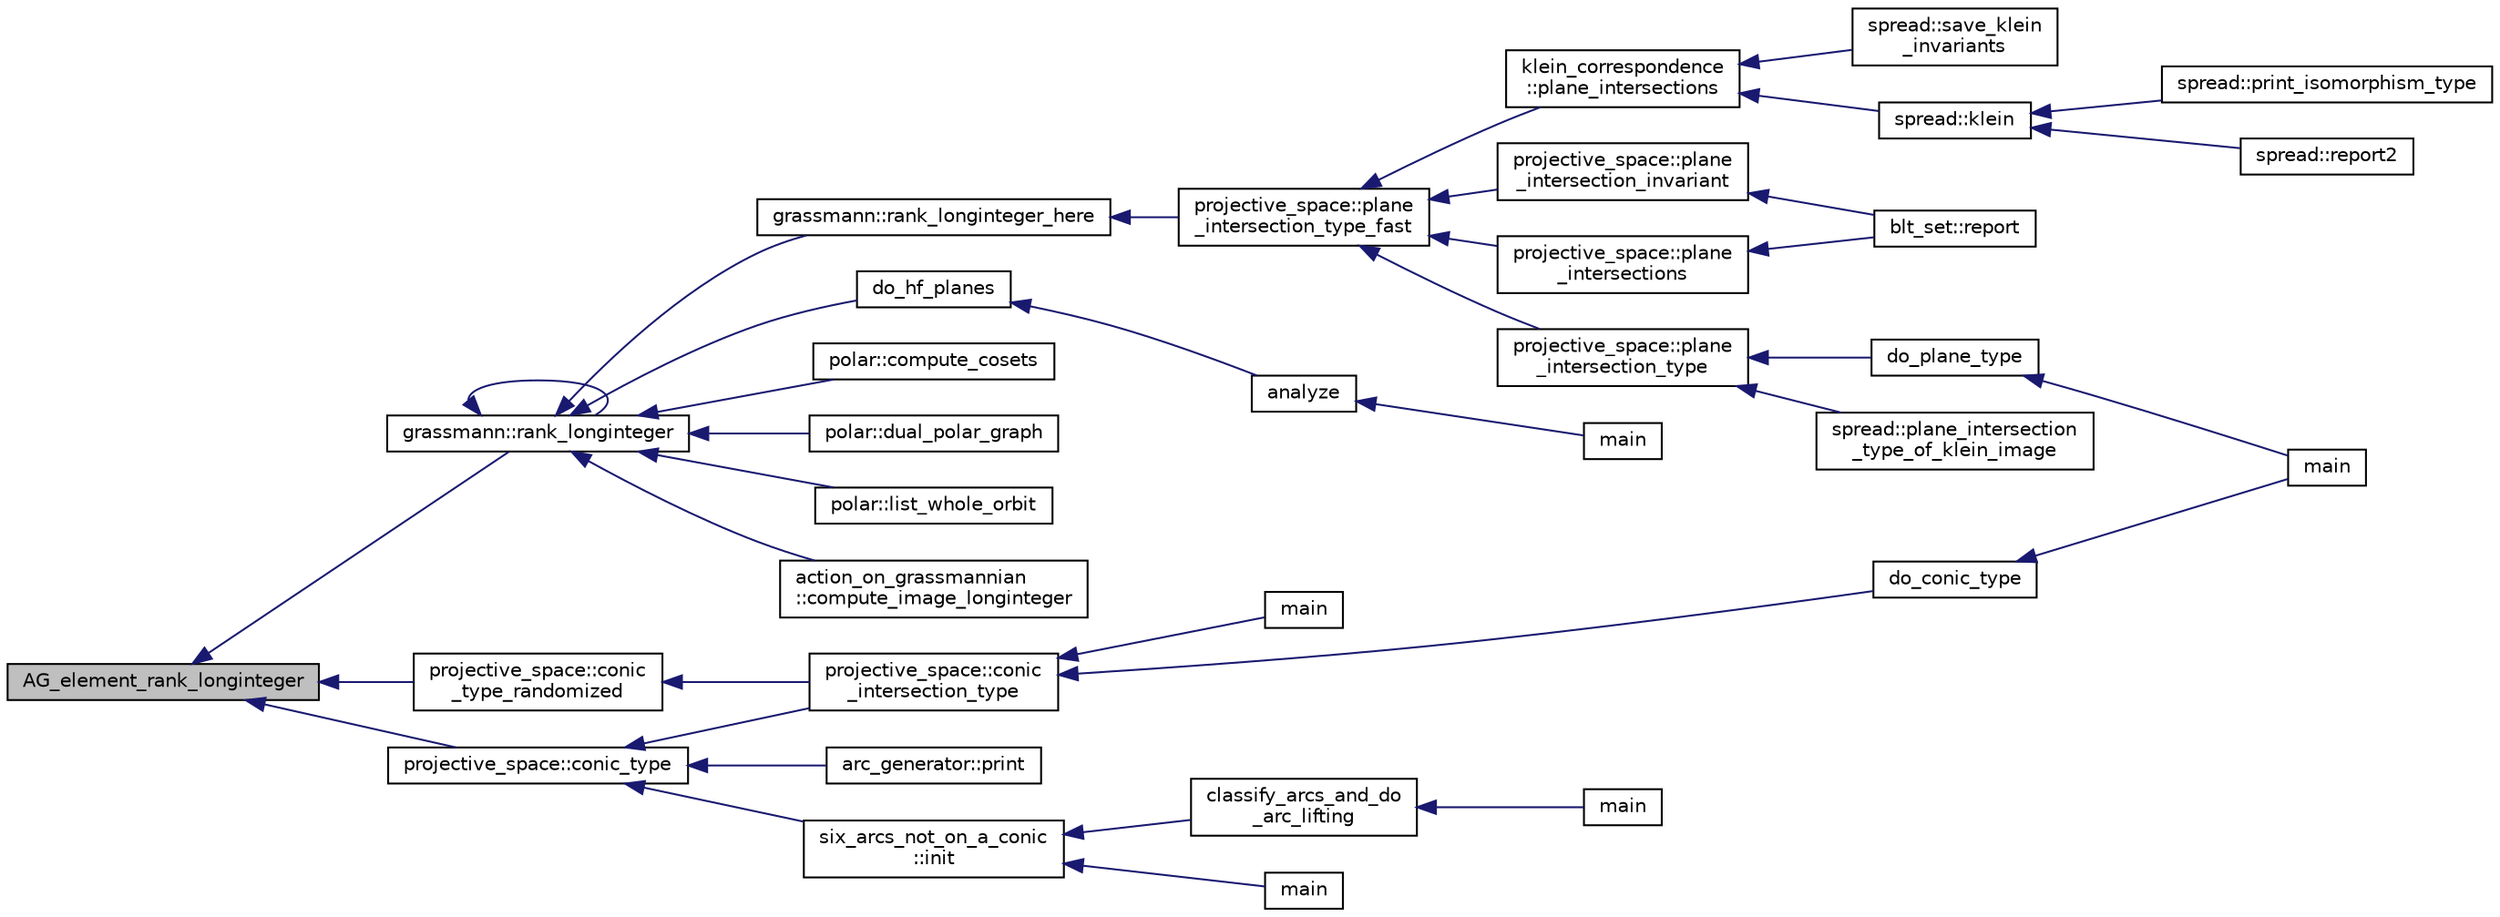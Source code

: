 digraph "AG_element_rank_longinteger"
{
  edge [fontname="Helvetica",fontsize="10",labelfontname="Helvetica",labelfontsize="10"];
  node [fontname="Helvetica",fontsize="10",shape=record];
  rankdir="LR";
  Node1139 [label="AG_element_rank_longinteger",height=0.2,width=0.4,color="black", fillcolor="grey75", style="filled", fontcolor="black"];
  Node1139 -> Node1140 [dir="back",color="midnightblue",fontsize="10",style="solid",fontname="Helvetica"];
  Node1140 [label="grassmann::rank_longinteger",height=0.2,width=0.4,color="black", fillcolor="white", style="filled",URL="$df/d02/classgrassmann.html#a906995e619188ae6e2e4e97f1e878a08"];
  Node1140 -> Node1141 [dir="back",color="midnightblue",fontsize="10",style="solid",fontname="Helvetica"];
  Node1141 [label="grassmann::rank_longinteger_here",height=0.2,width=0.4,color="black", fillcolor="white", style="filled",URL="$df/d02/classgrassmann.html#a9f3af02709205bca69e61d529e921212"];
  Node1141 -> Node1142 [dir="back",color="midnightblue",fontsize="10",style="solid",fontname="Helvetica"];
  Node1142 [label="projective_space::plane\l_intersection_type_fast",height=0.2,width=0.4,color="black", fillcolor="white", style="filled",URL="$d2/d17/classprojective__space.html#ac67be7eb594ae22dc8f1e5235f341d2d"];
  Node1142 -> Node1143 [dir="back",color="midnightblue",fontsize="10",style="solid",fontname="Helvetica"];
  Node1143 [label="klein_correspondence\l::plane_intersections",height=0.2,width=0.4,color="black", fillcolor="white", style="filled",URL="$d7/d99/classklein__correspondence.html#a561aa0d3a66d19a10f9945561a5880b5"];
  Node1143 -> Node1144 [dir="back",color="midnightblue",fontsize="10",style="solid",fontname="Helvetica"];
  Node1144 [label="spread::save_klein\l_invariants",height=0.2,width=0.4,color="black", fillcolor="white", style="filled",URL="$da/dc1/classspread.html#af3b0d52e28dec3d6b495e79fcee88a29"];
  Node1143 -> Node1145 [dir="back",color="midnightblue",fontsize="10",style="solid",fontname="Helvetica"];
  Node1145 [label="spread::klein",height=0.2,width=0.4,color="black", fillcolor="white", style="filled",URL="$da/dc1/classspread.html#a5deb643e8dd301ca92d96d409e85c6aa"];
  Node1145 -> Node1146 [dir="back",color="midnightblue",fontsize="10",style="solid",fontname="Helvetica"];
  Node1146 [label="spread::print_isomorphism_type",height=0.2,width=0.4,color="black", fillcolor="white", style="filled",URL="$da/dc1/classspread.html#ac00cfa228f832076e6e5d81319828fa7"];
  Node1145 -> Node1147 [dir="back",color="midnightblue",fontsize="10",style="solid",fontname="Helvetica"];
  Node1147 [label="spread::report2",height=0.2,width=0.4,color="black", fillcolor="white", style="filled",URL="$da/dc1/classspread.html#a543a79e4e7306af291584f53dacbfdd8"];
  Node1142 -> Node1148 [dir="back",color="midnightblue",fontsize="10",style="solid",fontname="Helvetica"];
  Node1148 [label="projective_space::plane\l_intersection_invariant",height=0.2,width=0.4,color="black", fillcolor="white", style="filled",URL="$d2/d17/classprojective__space.html#ae4ac1e0ff5c8c72ddb504b8931a43e79"];
  Node1148 -> Node1149 [dir="back",color="midnightblue",fontsize="10",style="solid",fontname="Helvetica"];
  Node1149 [label="blt_set::report",height=0.2,width=0.4,color="black", fillcolor="white", style="filled",URL="$d1/d3d/classblt__set.html#a6b19f88bd2b92ebfba7e7c362eb9065c"];
  Node1142 -> Node1150 [dir="back",color="midnightblue",fontsize="10",style="solid",fontname="Helvetica"];
  Node1150 [label="projective_space::plane\l_intersection_type",height=0.2,width=0.4,color="black", fillcolor="white", style="filled",URL="$d2/d17/classprojective__space.html#a56e1a6fec768ec2e052bf609872e229b"];
  Node1150 -> Node1151 [dir="back",color="midnightblue",fontsize="10",style="solid",fontname="Helvetica"];
  Node1151 [label="do_plane_type",height=0.2,width=0.4,color="black", fillcolor="white", style="filled",URL="$d4/d67/geometry_8h.html#a886f1d0c92a60be97721430f1b10b2ac"];
  Node1151 -> Node1152 [dir="back",color="midnightblue",fontsize="10",style="solid",fontname="Helvetica"];
  Node1152 [label="main",height=0.2,width=0.4,color="black", fillcolor="white", style="filled",URL="$d0/d2f/process_8_c.html#a3c04138a5bfe5d72780bb7e82a18e627"];
  Node1150 -> Node1153 [dir="back",color="midnightblue",fontsize="10",style="solid",fontname="Helvetica"];
  Node1153 [label="spread::plane_intersection\l_type_of_klein_image",height=0.2,width=0.4,color="black", fillcolor="white", style="filled",URL="$da/dc1/classspread.html#af24965c92b11f083efef562901770e17"];
  Node1142 -> Node1154 [dir="back",color="midnightblue",fontsize="10",style="solid",fontname="Helvetica"];
  Node1154 [label="projective_space::plane\l_intersections",height=0.2,width=0.4,color="black", fillcolor="white", style="filled",URL="$d2/d17/classprojective__space.html#a22f16785983fa60d7c91051e54cd7e7b"];
  Node1154 -> Node1149 [dir="back",color="midnightblue",fontsize="10",style="solid",fontname="Helvetica"];
  Node1140 -> Node1140 [dir="back",color="midnightblue",fontsize="10",style="solid",fontname="Helvetica"];
  Node1140 -> Node1155 [dir="back",color="midnightblue",fontsize="10",style="solid",fontname="Helvetica"];
  Node1155 [label="do_hf_planes",height=0.2,width=0.4,color="black", fillcolor="white", style="filled",URL="$da/d90/analyze_8_c.html#adf9effb991b2333b4c8b174b3144c88e"];
  Node1155 -> Node1156 [dir="back",color="midnightblue",fontsize="10",style="solid",fontname="Helvetica"];
  Node1156 [label="analyze",height=0.2,width=0.4,color="black", fillcolor="white", style="filled",URL="$da/d90/analyze_8_c.html#aa0c05ca3fc5b1b83451c5a4928234f5e"];
  Node1156 -> Node1157 [dir="back",color="midnightblue",fontsize="10",style="solid",fontname="Helvetica"];
  Node1157 [label="main",height=0.2,width=0.4,color="black", fillcolor="white", style="filled",URL="$da/d90/analyze_8_c.html#a3c04138a5bfe5d72780bb7e82a18e627"];
  Node1140 -> Node1158 [dir="back",color="midnightblue",fontsize="10",style="solid",fontname="Helvetica"];
  Node1158 [label="polar::compute_cosets",height=0.2,width=0.4,color="black", fillcolor="white", style="filled",URL="$da/d1c/classpolar.html#a1fae83636607982bad299fd84380fc40"];
  Node1140 -> Node1159 [dir="back",color="midnightblue",fontsize="10",style="solid",fontname="Helvetica"];
  Node1159 [label="polar::dual_polar_graph",height=0.2,width=0.4,color="black", fillcolor="white", style="filled",URL="$da/d1c/classpolar.html#a6e5e2b0d9d3447cac72cb82ce3d2e9e5"];
  Node1140 -> Node1160 [dir="back",color="midnightblue",fontsize="10",style="solid",fontname="Helvetica"];
  Node1160 [label="polar::list_whole_orbit",height=0.2,width=0.4,color="black", fillcolor="white", style="filled",URL="$da/d1c/classpolar.html#a26f04b7c75e45604ab772931ed2916fd"];
  Node1140 -> Node1161 [dir="back",color="midnightblue",fontsize="10",style="solid",fontname="Helvetica"];
  Node1161 [label="action_on_grassmannian\l::compute_image_longinteger",height=0.2,width=0.4,color="black", fillcolor="white", style="filled",URL="$d9/ddf/classaction__on__grassmannian.html#ae0e0b51cf789ec134e6e4079f6fd491a"];
  Node1139 -> Node1162 [dir="back",color="midnightblue",fontsize="10",style="solid",fontname="Helvetica"];
  Node1162 [label="projective_space::conic\l_type_randomized",height=0.2,width=0.4,color="black", fillcolor="white", style="filled",URL="$d2/d17/classprojective__space.html#af486b51daa10b4de0c8b50fb5c1c2ee7"];
  Node1162 -> Node1163 [dir="back",color="midnightblue",fontsize="10",style="solid",fontname="Helvetica"];
  Node1163 [label="projective_space::conic\l_intersection_type",height=0.2,width=0.4,color="black", fillcolor="white", style="filled",URL="$d2/d17/classprojective__space.html#a8f3472a2e9af4ac7874a5195ec6e0d58"];
  Node1163 -> Node1164 [dir="back",color="midnightblue",fontsize="10",style="solid",fontname="Helvetica"];
  Node1164 [label="main",height=0.2,width=0.4,color="black", fillcolor="white", style="filled",URL="$d7/d29/process___p_g_8_c.html#a3c04138a5bfe5d72780bb7e82a18e627"];
  Node1163 -> Node1165 [dir="back",color="midnightblue",fontsize="10",style="solid",fontname="Helvetica"];
  Node1165 [label="do_conic_type",height=0.2,width=0.4,color="black", fillcolor="white", style="filled",URL="$d4/d67/geometry_8h.html#a24883e05d0dde961023596ca7682a2ef"];
  Node1165 -> Node1152 [dir="back",color="midnightblue",fontsize="10",style="solid",fontname="Helvetica"];
  Node1139 -> Node1166 [dir="back",color="midnightblue",fontsize="10",style="solid",fontname="Helvetica"];
  Node1166 [label="projective_space::conic_type",height=0.2,width=0.4,color="black", fillcolor="white", style="filled",URL="$d2/d17/classprojective__space.html#af5a8dcbc4bbe1638c3037b949b3b3306"];
  Node1166 -> Node1163 [dir="back",color="midnightblue",fontsize="10",style="solid",fontname="Helvetica"];
  Node1166 -> Node1167 [dir="back",color="midnightblue",fontsize="10",style="solid",fontname="Helvetica"];
  Node1167 [label="arc_generator::print",height=0.2,width=0.4,color="black", fillcolor="white", style="filled",URL="$d4/d21/classarc__generator.html#a4ae2e25ba85a60fb2a90a7b4f52675f7"];
  Node1166 -> Node1168 [dir="back",color="midnightblue",fontsize="10",style="solid",fontname="Helvetica"];
  Node1168 [label="six_arcs_not_on_a_conic\l::init",height=0.2,width=0.4,color="black", fillcolor="white", style="filled",URL="$d8/de6/classsix__arcs__not__on__a__conic.html#a7a4d5cf8a098488729934cfa8a70944a"];
  Node1168 -> Node1169 [dir="back",color="midnightblue",fontsize="10",style="solid",fontname="Helvetica"];
  Node1169 [label="classify_arcs_and_do\l_arc_lifting",height=0.2,width=0.4,color="black", fillcolor="white", style="filled",URL="$d6/dc3/arc__lifting__main_8_c.html#afdd7be16f16b8c71e9a72fe5f6a0b59c"];
  Node1169 -> Node1170 [dir="back",color="midnightblue",fontsize="10",style="solid",fontname="Helvetica"];
  Node1170 [label="main",height=0.2,width=0.4,color="black", fillcolor="white", style="filled",URL="$d6/dc3/arc__lifting__main_8_c.html#a217dbf8b442f20279ea00b898af96f52"];
  Node1168 -> Node1171 [dir="back",color="midnightblue",fontsize="10",style="solid",fontname="Helvetica"];
  Node1171 [label="main",height=0.2,width=0.4,color="black", fillcolor="white", style="filled",URL="$d2/dfa/create__surface__main_8_c.html#a217dbf8b442f20279ea00b898af96f52"];
}
